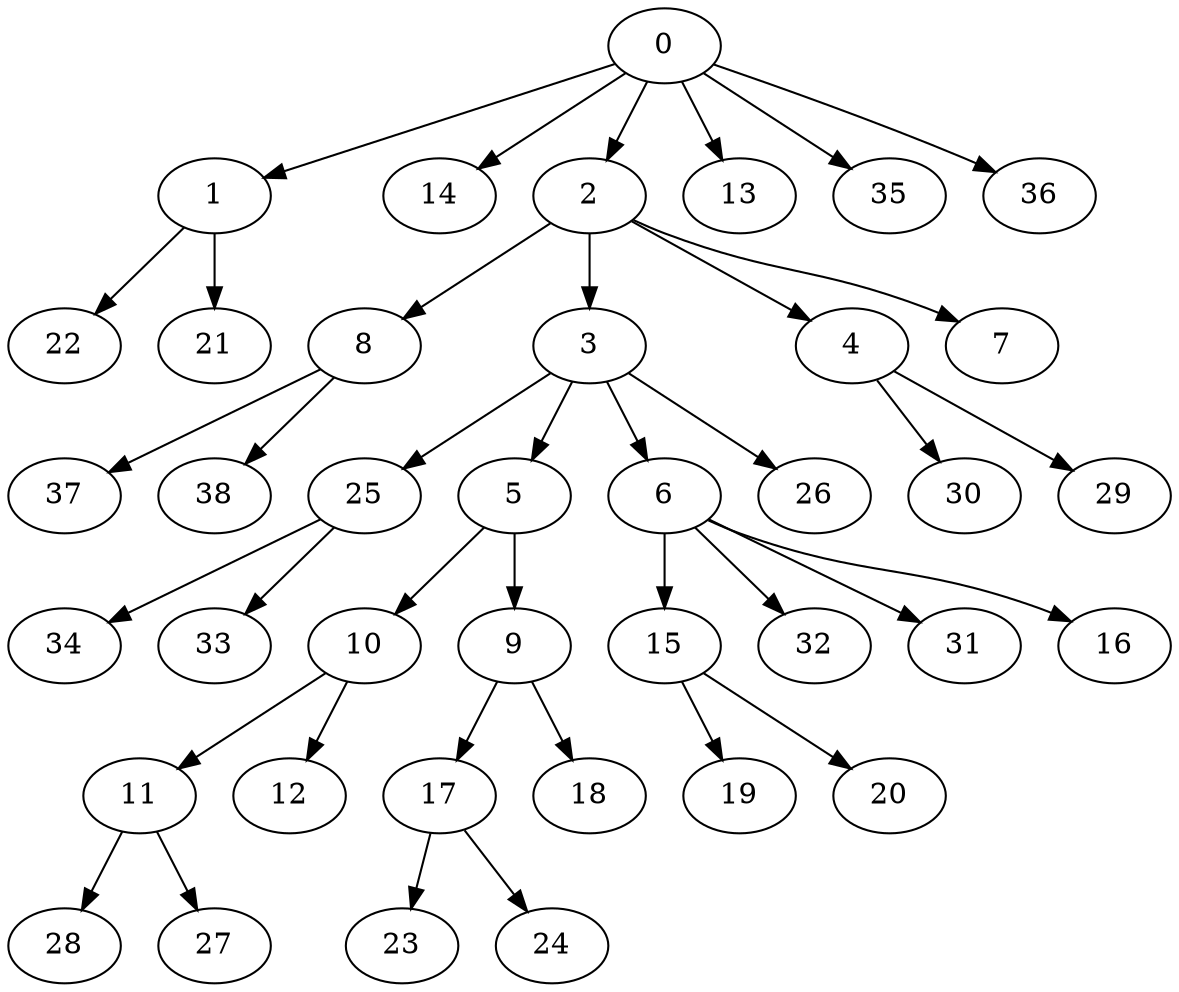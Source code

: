digraph family {
	8 -> 37;
	25 -> 34;
	5 -> 10;
	11 -> 28;
	1 -> 22;
	5 -> 9;
	9 -> 17;
	15 -> 19;
	0 -> 14;
	17 -> 23;
	3 -> 6;
	2 -> 4;
	15 -> 20;
	3 -> 5;
	0 -> 13;
	4 -> 30;
	1 -> 21;
	25 -> 33;
	0 -> 35;
	8 -> 38;
	6 -> 15;
	0 -> 36;
	0 -> 2;
	6 -> 32;
	3 -> 25;
	3 -> 26;
	2 -> 7;
	9 -> 18;
	11 -> 27;
	6 -> 31;
	2 -> 3;
	10 -> 11;
	17 -> 24;
	10 -> 12;
	6 -> 16;
	4 -> 29;
	0 -> 1;
	2 -> 8;
}